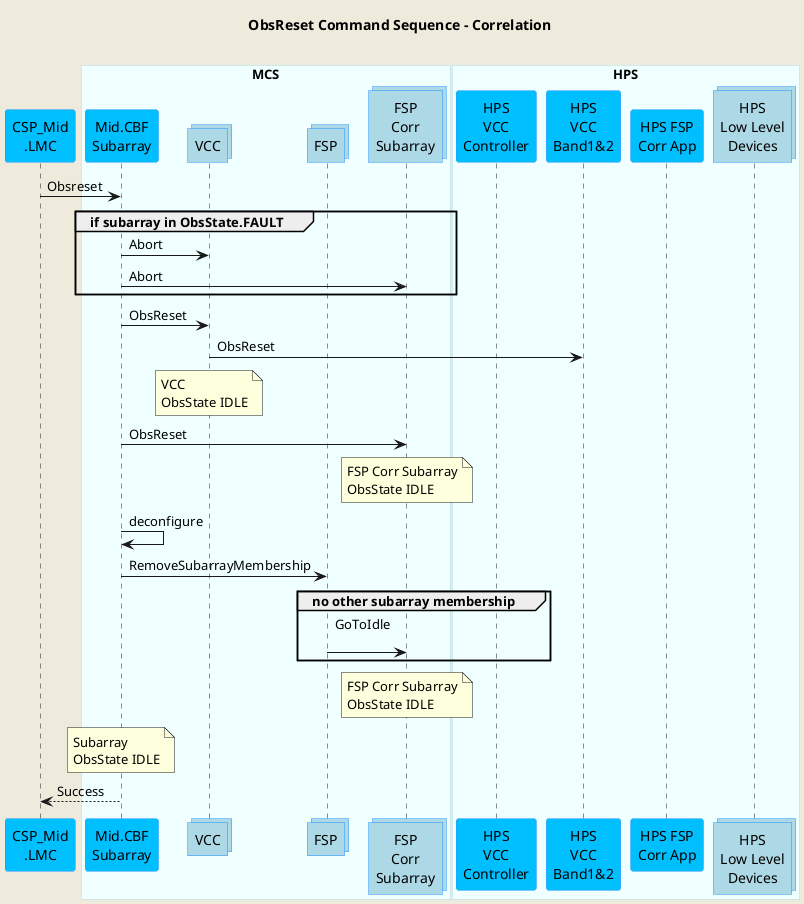 @startuml
'https://plantuml.com/sequence-diagram

skinparam backgroundColor #EEEBDC
skinparam sequence {
ParticipantBorderColor DodgerBlue
ParticipantBackgroundColor DeepSkyBlue
ActorBorderColor DarkGreen
ActorBackgroundColor Green
BoxBorderColor LightBlue
BoxBackgroundColor #F0FFFF
}

skinparam collections {
  BackGroundColor LightBlue
  BorderColor DodgerBlue
}

skinparam database {
  BackgroundColor LightGreen
  BorderColor DarkGreen
}

title ObsReset Command Sequence - Correlation\n

participant "CSP_Mid\n.LMC" as lmc

box "MCS"
participant "Mid.CBF\nSubarray" as subarray
collections "VCC" as vcc
collections "FSP" as fsp
collections "FSP\nCorr\nSubarray" as fspsubarray
end box

box "HPS"
participant "HPS\nVCC\nController" as hpsvcc
participant "HPS\nVCC\nBand1&2" as hpsvccband
participant "HPS FSP\nCorr App" as hpsfsp
collections "HPS\nLow Level\nDevices" as hpsdevices
end box

lmc         ->  subarray      : Obsreset

group if subarray in ObsState.FAULT
subarray    ->  vcc           : Abort
subarray    ->  fspsubarray   : Abort
end group

subarray    ->  vcc           : ObsReset
vcc         ->  hpsvccband    : ObsReset

note over vcc                 : VCC\nObsState IDLE
subarray    ->  fspsubarray   : ObsReset

note over fspsubarray         : FSP Corr Subarray\nObsState IDLE

subarray    ->  subarray      : deconfigure
subarray    ->  fsp           : RemoveSubarrayMembership

group no other subarray membership
fsp         ->  fspsubarray   : GoToIdle\n
end group

note over fspsubarray         : FSP Corr Subarray\nObsState IDLE
note over subarray            : Subarray\nObsState IDLE
lmc        <--  subarray      : Success


@enduml